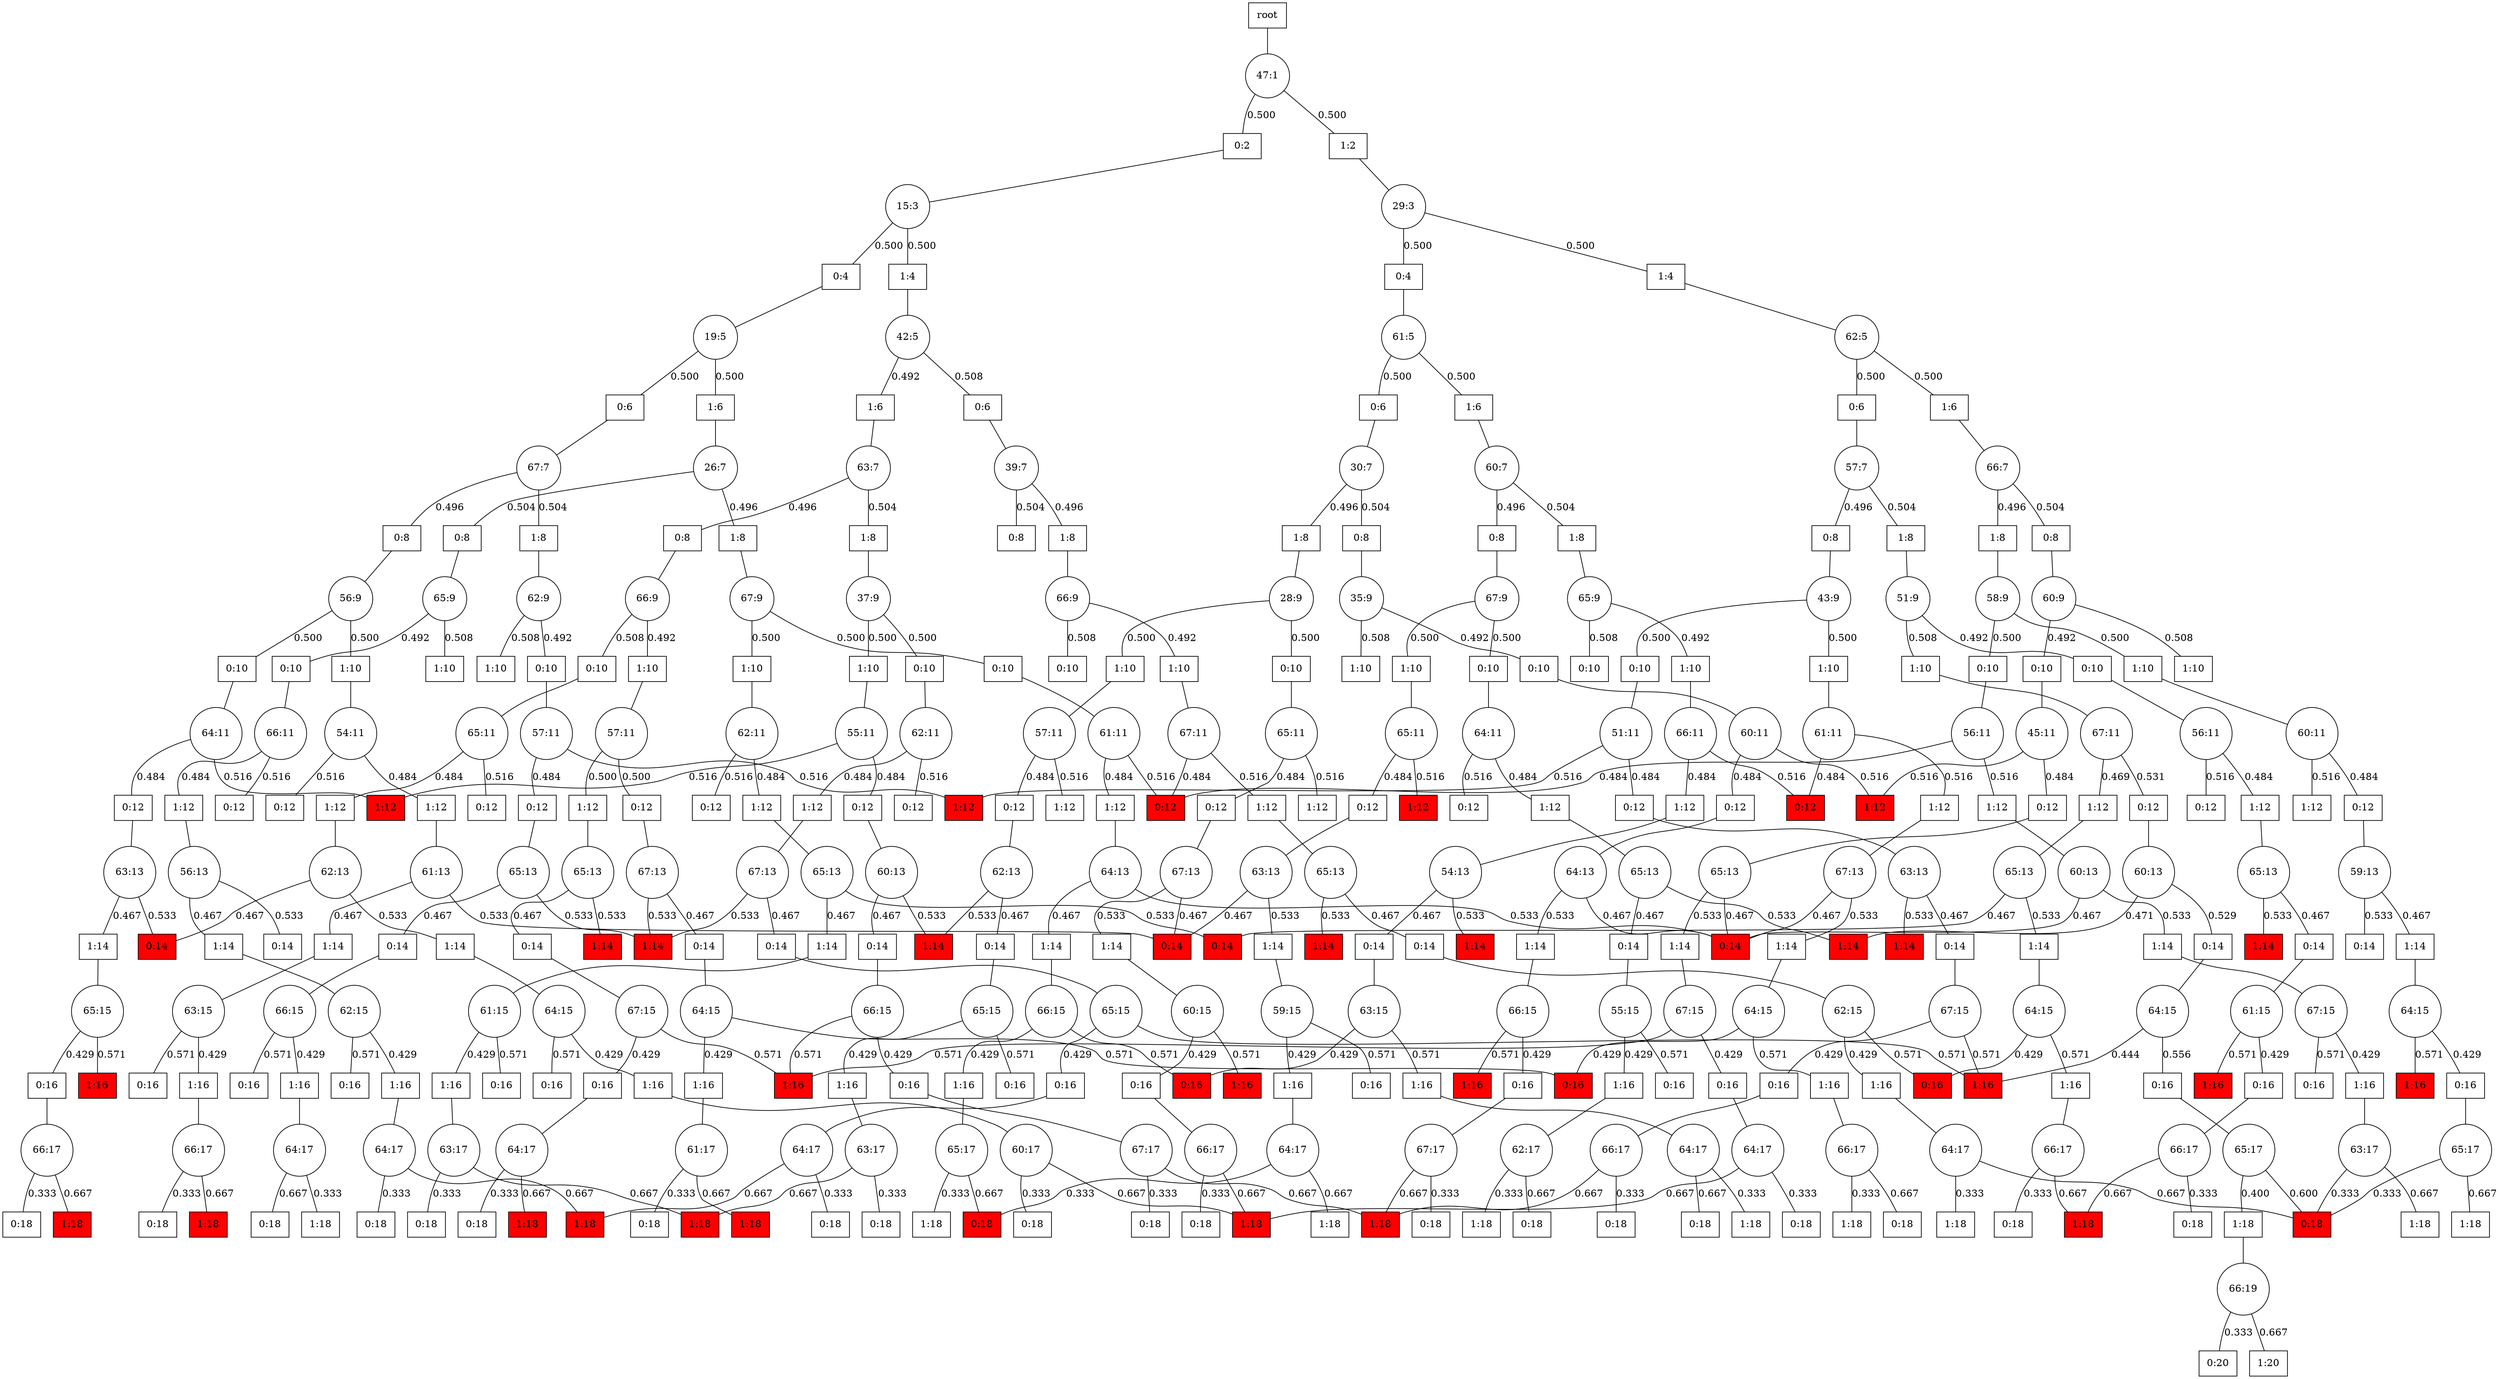 graph G {
splines=true;
0 [shape=box, label = "root" ]
0--1;
1 [shape=circle, label="47:1"]
1--2[label = 0.500, labelangle=110];
2 [shape=box, label="0:2"]
2--3;
3 [shape=circle, label="15:3"]
3--4[label = 0.500, labelangle=110];
4 [shape=box, label="0:4"]
4--5;
5 [shape=circle, label="19:5"]
5--6[label = 0.500, labelangle=110];
6 [shape=box, label="0:6"]
6--7;
7 [shape=circle, label="67:7"]
7--8[label = 0.496, labelangle=110];
8 [shape=box, label="0:8"]
8--9;
9 [shape=circle, label="56:9"]
9--10[label = 0.500, labelangle=110];
10 [shape=box, label="0:10"]
10--11;
11 [shape=circle, label="64:11"]
11--12[label = 0.484, labelangle=110];
12 [shape=box, label="0:12"]
12--13;
13 [shape=circle, label="63:13"]
13--14[label = 0.533, labelangle=110];
14 [style = filled, shape=box, label="0:14", fillcolor = red]
13--36[label = 0.467, labelangle=110];
36 [shape=box, label="1:14"]
36--37;
37 [shape=circle, label="65:15"]
37--38[label = 0.429, labelangle=110];
38 [shape=box, label="0:16"]
38--39;
39 [shape=circle, label="66:17"]
39--40[label = 0.333, labelangle=110];
40 [shape=box, label="0:18"]
39--32[label = 0.667, labelangle=110];
32 [style = filled, shape=box, label="1:18", fillcolor = red]
37--45[label = 0.571, labelangle=110];
45 [style = filled, shape=box, label="1:16", fillcolor = red]
11--55[label = 0.516, labelangle=110];
55 [style = filled, shape=box, label="1:12", fillcolor = red]
9--101[label = 0.500, labelangle=110];
101 [shape=box, label="1:10"]
101--102;
102 [shape=circle, label="54:11"]
102--103[label = 0.516, labelangle=110];
103 [shape=box, label="0:12"]
102--149[label = 0.484, labelangle=110];
149 [shape=box, label="1:12"]
149--150;
150 [shape=circle, label="61:13"]
150--151[label = 0.533, labelangle=110];
151 [style = filled, shape=box, label="0:14", fillcolor = red]
150--173[label = 0.467, labelangle=110];
173 [shape=box, label="1:14"]
173--174;
174 [shape=circle, label="63:15"]
174--175[label = 0.571, labelangle=110];
175 [shape=box, label="0:16"]
174--185[label = 0.429, labelangle=110];
185 [shape=box, label="1:16"]
185--186;
186 [shape=circle, label="66:17"]
186--187[label = 0.333, labelangle=110];
187 [shape=box, label="0:18"]
186--113[label = 0.667, labelangle=110];
113 [style = filled, shape=box, label="1:18", fillcolor = red]
7--192[label = 0.504, labelangle=110];
192 [shape=box, label="1:8"]
192--193;
193 [shape=circle, label="62:9"]
193--194[label = 0.492, labelangle=110];
194 [shape=box, label="0:10"]
194--195;
195 [shape=circle, label="57:11"]
195--196[label = 0.484, labelangle=110];
196 [shape=box, label="0:12"]
196--197;
197 [shape=circle, label="65:13"]
197--198[label = 0.467, labelangle=110];
198 [shape=box, label="0:14"]
198--199;
199 [shape=circle, label="66:15"]
199--200[label = 0.571, labelangle=110];
200 [shape=box, label="0:16"]
199--210[label = 0.429, labelangle=110];
210 [shape=box, label="1:16"]
210--211;
211 [shape=circle, label="64:17"]
211--212[label = 0.667, labelangle=110];
212 [shape=box, label="0:18"]
211--216[label = 0.333, labelangle=110];
216 [shape=box, label="1:18"]
197--217[label = 0.533, labelangle=110];
217 [style = filled, shape=box, label="1:14", fillcolor = red]
195--239[label = 0.516, labelangle=110];
239 [style = filled, shape=box, label="1:12", fillcolor = red]
193--285[label = 0.508, labelangle=110];
285 [shape=box, label="1:10"]
5--379[label = 0.500, labelangle=110];
379 [shape=box, label="1:6"]
379--380;
380 [shape=circle, label="26:7"]
380--381[label = 0.504, labelangle=110];
381 [shape=box, label="0:8"]
381--382;
382 [shape=circle, label="65:9"]
382--383[label = 0.492, labelangle=110];
383 [shape=box, label="0:10"]
383--384;
384 [shape=circle, label="66:11"]
384--385[label = 0.516, labelangle=110];
385 [shape=box, label="0:12"]
384--431[label = 0.484, labelangle=110];
431 [shape=box, label="1:12"]
431--432;
432 [shape=circle, label="56:13"]
432--433[label = 0.533, labelangle=110];
433 [shape=box, label="0:14"]
432--455[label = 0.467, labelangle=110];
455 [shape=box, label="1:14"]
455--456;
456 [shape=circle, label="62:15"]
456--457[label = 0.571, labelangle=110];
457 [shape=box, label="0:16"]
456--467[label = 0.429, labelangle=110];
467 [shape=box, label="1:16"]
467--468;
468 [shape=circle, label="64:17"]
468--469[label = 0.333, labelangle=110];
469 [shape=box, label="0:18"]
468--259[label = 0.667, labelangle=110];
259 [style = filled, shape=box, label="1:18", fillcolor = red]
382--474[label = 0.508, labelangle=110];
474 [shape=box, label="1:10"]
380--568[label = 0.496, labelangle=110];
568 [shape=box, label="1:8"]
568--569;
569 [shape=circle, label="67:9"]
569--570[label = 0.500, labelangle=110];
570 [shape=box, label="0:10"]
570--571;
571 [shape=circle, label="61:11"]
571--572[label = 0.516, labelangle=110];
572 [style = filled, shape=box, label="0:12", fillcolor = red]
571--618[label = 0.484, labelangle=110];
618 [shape=box, label="1:12"]
618--619;
619 [shape=circle, label="64:13"]
619--620[label = 0.533, labelangle=110];
620 [style = filled, shape=box, label="0:14", fillcolor = red]
619--642[label = 0.467, labelangle=110];
642 [shape=box, label="1:14"]
642--643;
643 [shape=circle, label="66:15"]
643--644[label = 0.571, labelangle=110];
644 [style = filled, shape=box, label="0:16", fillcolor = red]
643--654[label = 0.429, labelangle=110];
654 [shape=box, label="1:16"]
654--655;
655 [shape=circle, label="65:17"]
655--656[label = 0.667, labelangle=110];
656 [style = filled, shape=box, label="0:18", fillcolor = red]
655--660[label = 0.333, labelangle=110];
660 [shape=box, label="1:18"]
569--661[label = 0.500, labelangle=110];
661 [shape=box, label="1:10"]
661--662;
662 [shape=circle, label="62:11"]
662--663[label = 0.516, labelangle=110];
663 [shape=box, label="0:12"]
662--709[label = 0.484, labelangle=110];
709 [shape=box, label="1:12"]
709--710;
710 [shape=circle, label="65:13"]
710--711[label = 0.533, labelangle=110];
711 [style = filled, shape=box, label="0:14", fillcolor = red]
710--733[label = 0.467, labelangle=110];
733 [shape=box, label="1:14"]
733--734;
734 [shape=circle, label="61:15"]
734--735[label = 0.571, labelangle=110];
735 [shape=box, label="0:16"]
734--745[label = 0.429, labelangle=110];
745 [shape=box, label="1:16"]
745--746;
746 [shape=circle, label="63:17"]
746--747[label = 0.333, labelangle=110];
747 [shape=box, label="0:18"]
746--235[label = 0.667, labelangle=110];
235 [style = filled, shape=box, label="1:18", fillcolor = red]
3--752[label = 0.500, labelangle=110];
752 [shape=box, label="1:4"]
752--753;
753 [shape=circle, label="42:5"]
753--754[label = 0.508, labelangle=110];
754 [shape=box, label="0:6"]
754--755;
755 [shape=circle, label="39:7"]
755--756[label = 0.504, labelangle=110];
756 [shape=box, label="0:8"]
755--946[label = 0.496, labelangle=110];
946 [shape=box, label="1:8"]
946--947;
947 [shape=circle, label="66:9"]
947--948[label = 0.508, labelangle=110];
948 [shape=box, label="0:10"]
947--1042[label = 0.492, labelangle=110];
1042 [shape=box, label="1:10"]
1042--1043;
1043 [shape=circle, label="67:11"]
1043--1090[label = 0.516, labelangle=110];
1090 [shape=box, label="1:12"]
1090--1091;
1091 [shape=circle, label="65:13"]
1091--1092[label = 0.467, labelangle=110];
1092 [shape=box, label="0:14"]
1092--1093;
1093 [shape=circle, label="62:15"]
1093--1094[label = 0.571, labelangle=110];
1094 [style = filled, shape=box, label="0:16", fillcolor = red]
1093--1104[label = 0.429, labelangle=110];
1104 [shape=box, label="1:16"]
1104--1105;
1105 [shape=circle, label="64:17"]
1105--1106[label = 0.667, labelangle=110];
1106 [style = filled, shape=box, label="0:18", fillcolor = red]
1105--1110[label = 0.333, labelangle=110];
1110 [shape=box, label="1:18"]
1091--1111[label = 0.533, labelangle=110];
1111 [style = filled, shape=box, label="1:14", fillcolor = red]
1043--572[label = 0.484, labelangle=110];
753--1133[label = 0.492, labelangle=110];
1133 [shape=box, label="1:6"]
1133--1134;
1134 [shape=circle, label="63:7"]
1134--1135[label = 0.496, labelangle=110];
1135 [shape=box, label="0:8"]
1135--1136;
1136 [shape=circle, label="66:9"]
1136--1137[label = 0.508, labelangle=110];
1137 [shape=box, label="0:10"]
1137--1138;
1138 [shape=circle, label="65:11"]
1138--1139[label = 0.516, labelangle=110];
1139 [shape=box, label="0:12"]
1138--1185[label = 0.484, labelangle=110];
1185 [shape=box, label="1:12"]
1185--1186;
1186 [shape=circle, label="62:13"]
1186--1209[label = 0.533, labelangle=110];
1209 [shape=box, label="1:14"]
1209--1210;
1210 [shape=circle, label="64:15"]
1210--1211[label = 0.571, labelangle=110];
1211 [shape=box, label="0:16"]
1210--1221[label = 0.429, labelangle=110];
1221 [shape=box, label="1:16"]
1221--1222;
1222 [shape=circle, label="60:17"]
1222--1223[label = 0.333, labelangle=110];
1223 [shape=box, label="0:18"]
1222--22[label = 0.667, labelangle=110];
22 [style = filled, shape=box, label="1:18", fillcolor = red]
1186--14[label = 0.467, labelangle=110];
1136--1228[label = 0.492, labelangle=110];
1228 [shape=box, label="1:10"]
1228--1229;
1229 [shape=circle, label="57:11"]
1229--1230[label = 0.500, labelangle=110];
1230 [shape=box, label="0:12"]
1230--1231;
1231 [shape=circle, label="67:13"]
1231--1232[label = 0.467, labelangle=110];
1232 [shape=box, label="0:14"]
1232--1233;
1233 [shape=circle, label="64:15"]
1233--1234[label = 0.571, labelangle=110];
1234 [style = filled, shape=box, label="0:16", fillcolor = red]
1233--1244[label = 0.429, labelangle=110];
1244 [shape=box, label="1:16"]
1244--1245;
1245 [shape=circle, label="61:17"]
1245--1246[label = 0.333, labelangle=110];
1246 [shape=box, label="0:18"]
1245--51[label = 0.667, labelangle=110];
51 [style = filled, shape=box, label="1:18", fillcolor = red]
1231--217[label = 0.533, labelangle=110];
1229--1273[label = 0.500, labelangle=110];
1273 [shape=box, label="1:12"]
1273--1274;
1274 [shape=circle, label="65:13"]
1274--1275[label = 0.467, labelangle=110];
1275 [shape=box, label="0:14"]
1275--1276;
1276 [shape=circle, label="67:15"]
1276--1277[label = 0.429, labelangle=110];
1277 [shape=box, label="0:16"]
1277--1278;
1278 [shape=circle, label="64:17"]
1278--1279[label = 0.333, labelangle=110];
1279 [shape=box, label="0:18"]
1278--365[label = 0.667, labelangle=110];
365 [style = filled, shape=box, label="1:18", fillcolor = red]
1276--275[label = 0.571, labelangle=110];
275 [style = filled, shape=box, label="1:16", fillcolor = red]
1274--79[label = 0.533, labelangle=110];
79 [style = filled, shape=box, label="1:14", fillcolor = red]
1134--1316[label = 0.504, labelangle=110];
1316 [shape=box, label="1:8"]
1316--1317;
1317 [shape=circle, label="37:9"]
1317--1318[label = 0.500, labelangle=110];
1318 [shape=box, label="0:10"]
1318--1319;
1319 [shape=circle, label="62:11"]
1319--1320[label = 0.516, labelangle=110];
1320 [shape=box, label="0:12"]
1319--1366[label = 0.484, labelangle=110];
1366 [shape=box, label="1:12"]
1366--1367;
1367 [shape=circle, label="67:13"]
1367--1368[label = 0.467, labelangle=110];
1368 [shape=box, label="0:14"]
1368--1369;
1369 [shape=circle, label="65:15"]
1369--1370[label = 0.429, labelangle=110];
1370 [shape=box, label="0:16"]
1370--1371;
1371 [shape=circle, label="64:17"]
1371--1372[label = 0.333, labelangle=110];
1372 [shape=box, label="0:18"]
1371--259[label = 0.667, labelangle=110];
1369--117[label = 0.571, labelangle=110];
117 [style = filled, shape=box, label="1:16", fillcolor = red]
1367--217[label = 0.533, labelangle=110];
1317--1409[label = 0.500, labelangle=110];
1409 [shape=box, label="1:10"]
1409--1410;
1410 [shape=circle, label="55:11"]
1410--1411[label = 0.484, labelangle=110];
1411 [shape=box, label="0:12"]
1411--1412;
1412 [shape=circle, label="60:13"]
1412--1413[label = 0.467, labelangle=110];
1413 [shape=box, label="0:14"]
1413--1414;
1414 [shape=circle, label="66:15"]
1414--1415[label = 0.429, labelangle=110];
1415 [shape=box, label="0:16"]
1415--1416;
1416 [shape=circle, label="67:17"]
1416--1417[label = 0.333, labelangle=110];
1417 [shape=box, label="0:18"]
1416--75[label = 0.667, labelangle=110];
75 [style = filled, shape=box, label="1:18", fillcolor = red]
1414--275[label = 0.571, labelangle=110];
1412--784[label = 0.533, labelangle=110];
784 [style = filled, shape=box, label="1:14", fillcolor = red]
1410--55[label = 0.516, labelangle=110];
1--1500[label = 0.500, labelangle=110];
1500 [shape=box, label="1:2"]
1500--1501;
1501 [shape=circle, label="29:3"]
1501--1502[label = 0.500, labelangle=110];
1502 [shape=box, label="0:4"]
1502--1503;
1503 [shape=circle, label="61:5"]
1503--1504[label = 0.500, labelangle=110];
1504 [shape=box, label="0:6"]
1504--1505;
1505 [shape=circle, label="30:7"]
1505--1506[label = 0.504, labelangle=110];
1506 [shape=box, label="0:8"]
1506--1507;
1507 [shape=circle, label="35:9"]
1507--1508[label = 0.492, labelangle=110];
1508 [shape=box, label="0:10"]
1508--1509;
1509 [shape=circle, label="60:11"]
1509--1510[label = 0.484, labelangle=110];
1510 [shape=box, label="0:12"]
1510--1511;
1511 [shape=circle, label="64:13"]
1511--1534[label = 0.533, labelangle=110];
1534 [shape=box, label="1:14"]
1534--1535;
1535 [shape=circle, label="66:15"]
1535--1536[label = 0.429, labelangle=110];
1536 [shape=box, label="0:16"]
1536--1537;
1537 [shape=circle, label="67:17"]
1537--1538[label = 0.333, labelangle=110];
1538 [shape=box, label="0:18"]
1537--75[label = 0.667, labelangle=110];
1535--253[label = 0.571, labelangle=110];
253 [style = filled, shape=box, label="1:16", fillcolor = red]
1511--620[label = 0.467, labelangle=110];
1509--1553[label = 0.516, labelangle=110];
1553 [style = filled, shape=box, label="1:12", fillcolor = red]
1507--1599[label = 0.508, labelangle=110];
1599 [shape=box, label="1:10"]
1505--1693[label = 0.496, labelangle=110];
1693 [shape=box, label="1:8"]
1693--1694;
1694 [shape=circle, label="28:9"]
1694--1695[label = 0.500, labelangle=110];
1695 [shape=box, label="0:10"]
1695--1696;
1696 [shape=circle, label="65:11"]
1696--1697[label = 0.484, labelangle=110];
1697 [shape=box, label="0:12"]
1697--1698;
1698 [shape=circle, label="67:13"]
1698--1721[label = 0.533, labelangle=110];
1721 [shape=box, label="1:14"]
1721--1722;
1722 [shape=circle, label="60:15"]
1722--1723[label = 0.429, labelangle=110];
1723 [shape=box, label="0:16"]
1723--1724;
1724 [shape=circle, label="66:17"]
1724--1725[label = 0.333, labelangle=110];
1725 [shape=box, label="0:18"]
1724--22[label = 0.667, labelangle=110];
1722--1524[label = 0.571, labelangle=110];
1524 [style = filled, shape=box, label="1:16", fillcolor = red]
1698--151[label = 0.467, labelangle=110];
1696--1740[label = 0.516, labelangle=110];
1740 [shape=box, label="1:12"]
1694--1786[label = 0.500, labelangle=110];
1786 [shape=box, label="1:10"]
1786--1787;
1787 [shape=circle, label="57:11"]
1787--1788[label = 0.484, labelangle=110];
1788 [shape=box, label="0:12"]
1788--1789;
1789 [shape=circle, label="62:13"]
1789--1790[label = 0.467, labelangle=110];
1790 [shape=box, label="0:14"]
1790--1791;
1791 [shape=circle, label="65:15"]
1791--1792[label = 0.571, labelangle=110];
1792 [shape=box, label="0:16"]
1791--1802[label = 0.429, labelangle=110];
1802 [shape=box, label="1:16"]
1802--1803;
1803 [shape=circle, label="63:17"]
1803--1804[label = 0.333, labelangle=110];
1804 [shape=box, label="0:18"]
1803--235[label = 0.667, labelangle=110];
1789--784[label = 0.533, labelangle=110];
1787--1831[label = 0.516, labelangle=110];
1831 [shape=box, label="1:12"]
1503--1877[label = 0.500, labelangle=110];
1877 [shape=box, label="1:6"]
1877--1878;
1878 [shape=circle, label="60:7"]
1878--1879[label = 0.496, labelangle=110];
1879 [shape=box, label="0:8"]
1879--1880;
1880 [shape=circle, label="67:9"]
1880--1881[label = 0.500, labelangle=110];
1881 [shape=box, label="0:10"]
1881--1882;
1882 [shape=circle, label="64:11"]
1882--1883[label = 0.516, labelangle=110];
1883 [shape=box, label="0:12"]
1882--1929[label = 0.484, labelangle=110];
1929 [shape=box, label="1:12"]
1929--1930;
1930 [shape=circle, label="65:13"]
1930--1931[label = 0.467, labelangle=110];
1931 [shape=box, label="0:14"]
1931--1932;
1932 [shape=circle, label="55:15"]
1932--1933[label = 0.571, labelangle=110];
1933 [shape=box, label="0:16"]
1932--1943[label = 0.429, labelangle=110];
1943 [shape=box, label="1:16"]
1943--1944;
1944 [shape=circle, label="62:17"]
1944--1945[label = 0.667, labelangle=110];
1945 [shape=box, label="0:18"]
1944--1949[label = 0.333, labelangle=110];
1949 [shape=box, label="1:18"]
1930--1950[label = 0.533, labelangle=110];
1950 [style = filled, shape=box, label="1:14", fillcolor = red]
1880--1972[label = 0.500, labelangle=110];
1972 [shape=box, label="1:10"]
1972--1973;
1973 [shape=circle, label="65:11"]
1973--1974[label = 0.484, labelangle=110];
1974 [shape=box, label="0:12"]
1974--1975;
1975 [shape=circle, label="63:13"]
1975--1998[label = 0.533, labelangle=110];
1998 [shape=box, label="1:14"]
1998--1999;
1999 [shape=circle, label="59:15"]
1999--2000[label = 0.571, labelangle=110];
2000 [shape=box, label="0:16"]
1999--2010[label = 0.429, labelangle=110];
2010 [shape=box, label="1:16"]
2010--2011;
2011 [shape=circle, label="64:17"]
2011--2016[label = 0.667, labelangle=110];
2016 [shape=box, label="1:18"]
2011--656[label = 0.333, labelangle=110];
1975--151[label = 0.467, labelangle=110];
1973--2017[label = 0.516, labelangle=110];
2017 [style = filled, shape=box, label="1:12", fillcolor = red]
1878--2063[label = 0.504, labelangle=110];
2063 [shape=box, label="1:8"]
2063--2064;
2064 [shape=circle, label="65:9"]
2064--2065[label = 0.508, labelangle=110];
2065 [shape=box, label="0:10"]
2064--2159[label = 0.492, labelangle=110];
2159 [shape=box, label="1:10"]
2159--2160;
2160 [shape=circle, label="66:11"]
2160--2161[label = 0.516, labelangle=110];
2161 [style = filled, shape=box, label="0:12", fillcolor = red]
2160--2207[label = 0.484, labelangle=110];
2207 [shape=box, label="1:12"]
2207--2208;
2208 [shape=circle, label="54:13"]
2208--2209[label = 0.467, labelangle=110];
2209 [shape=box, label="0:14"]
2209--2210;
2210 [shape=circle, label="63:15"]
2210--2221[label = 0.571, labelangle=110];
2221 [shape=box, label="1:16"]
2221--2222;
2222 [shape=circle, label="64:17"]
2222--2223[label = 0.667, labelangle=110];
2223 [shape=box, label="0:18"]
2222--2227[label = 0.333, labelangle=110];
2227 [shape=box, label="1:18"]
2210--644[label = 0.429, labelangle=110];
2208--127[label = 0.533, labelangle=110];
127 [style = filled, shape=box, label="1:14", fillcolor = red]
1501--2250[label = 0.500, labelangle=110];
2250 [shape=box, label="1:4"]
2250--2251;
2251 [shape=circle, label="62:5"]
2251--2252[label = 0.500, labelangle=110];
2252 [shape=box, label="0:6"]
2252--2253;
2253 [shape=circle, label="57:7"]
2253--2254[label = 0.496, labelangle=110];
2254 [shape=box, label="0:8"]
2254--2255;
2255 [shape=circle, label="43:9"]
2255--2256[label = 0.500, labelangle=110];
2256 [shape=box, label="0:10"]
2256--2257;
2257 [shape=circle, label="51:11"]
2257--2258[label = 0.484, labelangle=110];
2258 [shape=box, label="0:12"]
2258--2259;
2259 [shape=circle, label="63:13"]
2259--2260[label = 0.467, labelangle=110];
2260 [shape=box, label="0:14"]
2260--2261;
2261 [shape=circle, label="67:15"]
2261--2262[label = 0.429, labelangle=110];
2262 [shape=box, label="0:16"]
2262--2263;
2263 [shape=circle, label="66:17"]
2263--2264[label = 0.333, labelangle=110];
2264 [shape=box, label="0:18"]
2263--75[label = 0.667, labelangle=110];
2261--117[label = 0.571, labelangle=110];
2259--878[label = 0.533, labelangle=110];
878 [style = filled, shape=box, label="1:14", fillcolor = red]
2257--239[label = 0.516, labelangle=110];
2255--2347[label = 0.500, labelangle=110];
2347 [shape=box, label="1:10"]
2347--2348;
2348 [shape=circle, label="61:11"]
2348--2395[label = 0.516, labelangle=110];
2395 [shape=box, label="1:12"]
2395--2396;
2396 [shape=circle, label="67:13"]
2396--2419[label = 0.533, labelangle=110];
2419 [shape=box, label="1:14"]
2419--2420;
2420 [shape=circle, label="64:15"]
2420--2431[label = 0.571, labelangle=110];
2431 [shape=box, label="1:16"]
2431--2432;
2432 [shape=circle, label="66:17"]
2432--2433[label = 0.667, labelangle=110];
2433 [shape=box, label="0:18"]
2432--2437[label = 0.333, labelangle=110];
2437 [shape=box, label="1:18"]
2420--1234[label = 0.429, labelangle=110];
2396--620[label = 0.467, labelangle=110];
2348--2161[label = 0.484, labelangle=110];
2253--2438[label = 0.504, labelangle=110];
2438 [shape=box, label="1:8"]
2438--2439;
2439 [shape=circle, label="51:9"]
2439--2440[label = 0.492, labelangle=110];
2440 [shape=box, label="0:10"]
2440--2441;
2441 [shape=circle, label="56:11"]
2441--2442[label = 0.516, labelangle=110];
2442 [shape=box, label="0:12"]
2441--2488[label = 0.484, labelangle=110];
2488 [shape=box, label="1:12"]
2488--2489;
2489 [shape=circle, label="65:13"]
2489--2490[label = 0.467, labelangle=110];
2490 [shape=box, label="0:14"]
2490--2491;
2491 [shape=circle, label="61:15"]
2491--2492[label = 0.429, labelangle=110];
2492 [shape=box, label="0:16"]
2492--2493;
2493 [shape=circle, label="66:17"]
2493--2494[label = 0.333, labelangle=110];
2494 [shape=box, label="0:18"]
2493--87[label = 0.667, labelangle=110];
87 [style = filled, shape=box, label="1:18", fillcolor = red]
2491--229[label = 0.571, labelangle=110];
229 [style = filled, shape=box, label="1:16", fillcolor = red]
2489--1764[label = 0.533, labelangle=110];
1764 [style = filled, shape=box, label="1:14", fillcolor = red]
2439--2531[label = 0.508, labelangle=110];
2531 [shape=box, label="1:10"]
2531--2532;
2532 [shape=circle, label="67:11"]
2532--2533[label = 0.531, labelangle=110];
2533 [shape=box, label="0:12"]
2533--2534;
2534 [shape=circle, label="60:13"]
2534--2535[label = 0.529, labelangle=110];
2535 [shape=box, label="0:14"]
2535--2536;
2536 [shape=circle, label="64:15"]
2536--2537[label = 0.556, labelangle=110];
2537 [shape=box, label="0:16"]
2537--2538;
2538 [shape=circle, label="65:17"]
2538--2543[label = 0.400, labelangle=110];
2543 [shape=box, label="1:18"]
2543--2544;
2544 [shape=circle, label="66:19"]
2544--2545[label = 0.333, labelangle=110];
2545 [shape=box, label="0:20"]
2544--2546[label = 0.667, labelangle=110];
2546 [shape=box, label="1:20"]
2538--1106[label = 0.600, labelangle=110];
2536--117[label = 0.444, labelangle=110];
2534--1950[label = 0.471, labelangle=110];
2532--2582[label = 0.469, labelangle=110];
2582 [shape=box, label="1:12"]
2582--2583;
2583 [shape=circle, label="65:13"]
2583--2606[label = 0.533, labelangle=110];
2606 [shape=box, label="1:14"]
2606--2607;
2607 [shape=circle, label="64:15"]
2607--2618[label = 0.571, labelangle=110];
2618 [shape=box, label="1:16"]
2618--2619;
2619 [shape=circle, label="66:17"]
2619--2620[label = 0.333, labelangle=110];
2620 [shape=box, label="0:18"]
2619--87[label = 0.667, labelangle=110];
2607--1094[label = 0.429, labelangle=110];
2583--711[label = 0.467, labelangle=110];
2251--2625[label = 0.500, labelangle=110];
2625 [shape=box, label="1:6"]
2625--2626;
2626 [shape=circle, label="66:7"]
2626--2627[label = 0.504, labelangle=110];
2627 [shape=box, label="0:8"]
2627--2628;
2628 [shape=circle, label="60:9"]
2628--2629[label = 0.492, labelangle=110];
2629 [shape=box, label="0:10"]
2629--2630;
2630 [shape=circle, label="45:11"]
2630--2631[label = 0.484, labelangle=110];
2631 [shape=box, label="0:12"]
2631--2632;
2632 [shape=circle, label="65:13"]
2632--2655[label = 0.533, labelangle=110];
2655 [shape=box, label="1:14"]
2655--2656;
2656 [shape=circle, label="67:15"]
2656--2657[label = 0.429, labelangle=110];
2657 [shape=box, label="0:16"]
2657--2658;
2658 [shape=circle, label="64:17"]
2658--2659[label = 0.333, labelangle=110];
2659 [shape=box, label="0:18"]
2658--22[label = 0.667, labelangle=110];
2656--275[label = 0.571, labelangle=110];
2632--620[label = 0.467, labelangle=110];
2630--1553[label = 0.516, labelangle=110];
2628--2720[label = 0.508, labelangle=110];
2720 [shape=box, label="1:10"]
2626--2814[label = 0.496, labelangle=110];
2814 [shape=box, label="1:8"]
2814--2815;
2815 [shape=circle, label="58:9"]
2815--2816[label = 0.500, labelangle=110];
2816 [shape=box, label="0:10"]
2816--2817;
2817 [shape=circle, label="56:11"]
2817--2864[label = 0.516, labelangle=110];
2864 [shape=box, label="1:12"]
2864--2865;
2865 [shape=circle, label="60:13"]
2865--2888[label = 0.533, labelangle=110];
2888 [shape=box, label="1:14"]
2888--2889;
2889 [shape=circle, label="67:15"]
2889--2890[label = 0.571, labelangle=110];
2890 [shape=box, label="0:16"]
2889--2900[label = 0.429, labelangle=110];
2900 [shape=box, label="1:16"]
2900--2901;
2901 [shape=circle, label="63:17"]
2901--2906[label = 0.667, labelangle=110];
2906 [shape=box, label="1:18"]
2901--1106[label = 0.333, labelangle=110];
2865--620[label = 0.467, labelangle=110];
2817--572[label = 0.484, labelangle=110];
2815--2907[label = 0.500, labelangle=110];
2907 [shape=box, label="1:10"]
2907--2908;
2908 [shape=circle, label="60:11"]
2908--2909[label = 0.484, labelangle=110];
2909 [shape=box, label="0:12"]
2909--2910;
2910 [shape=circle, label="59:13"]
2910--2911[label = 0.533, labelangle=110];
2911 [shape=box, label="0:14"]
2910--2933[label = 0.467, labelangle=110];
2933 [shape=box, label="1:14"]
2933--2934;
2934 [shape=circle, label="64:15"]
2934--2935[label = 0.429, labelangle=110];
2935 [shape=box, label="0:16"]
2935--2936;
2936 [shape=circle, label="65:17"]
2936--2941[label = 0.667, labelangle=110];
2941 [shape=box, label="1:18"]
2936--1106[label = 0.333, labelangle=110];
2934--1032[label = 0.571, labelangle=110];
1032 [style = filled, shape=box, label="1:16", fillcolor = red]
2908--2952[label = 0.516, labelangle=110];
2952 [shape=box, label="1:12"]
}
